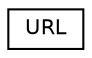 digraph "Graphical Class Hierarchy"
{
  edge [fontname="Helvetica",fontsize="10",labelfontname="Helvetica",labelfontsize="10"];
  node [fontname="Helvetica",fontsize="10",shape=record];
  rankdir="LR";
  Node0 [label="URL",height=0.2,width=0.4,color="black", fillcolor="white", style="filled",URL="$classURL.html"];
}
